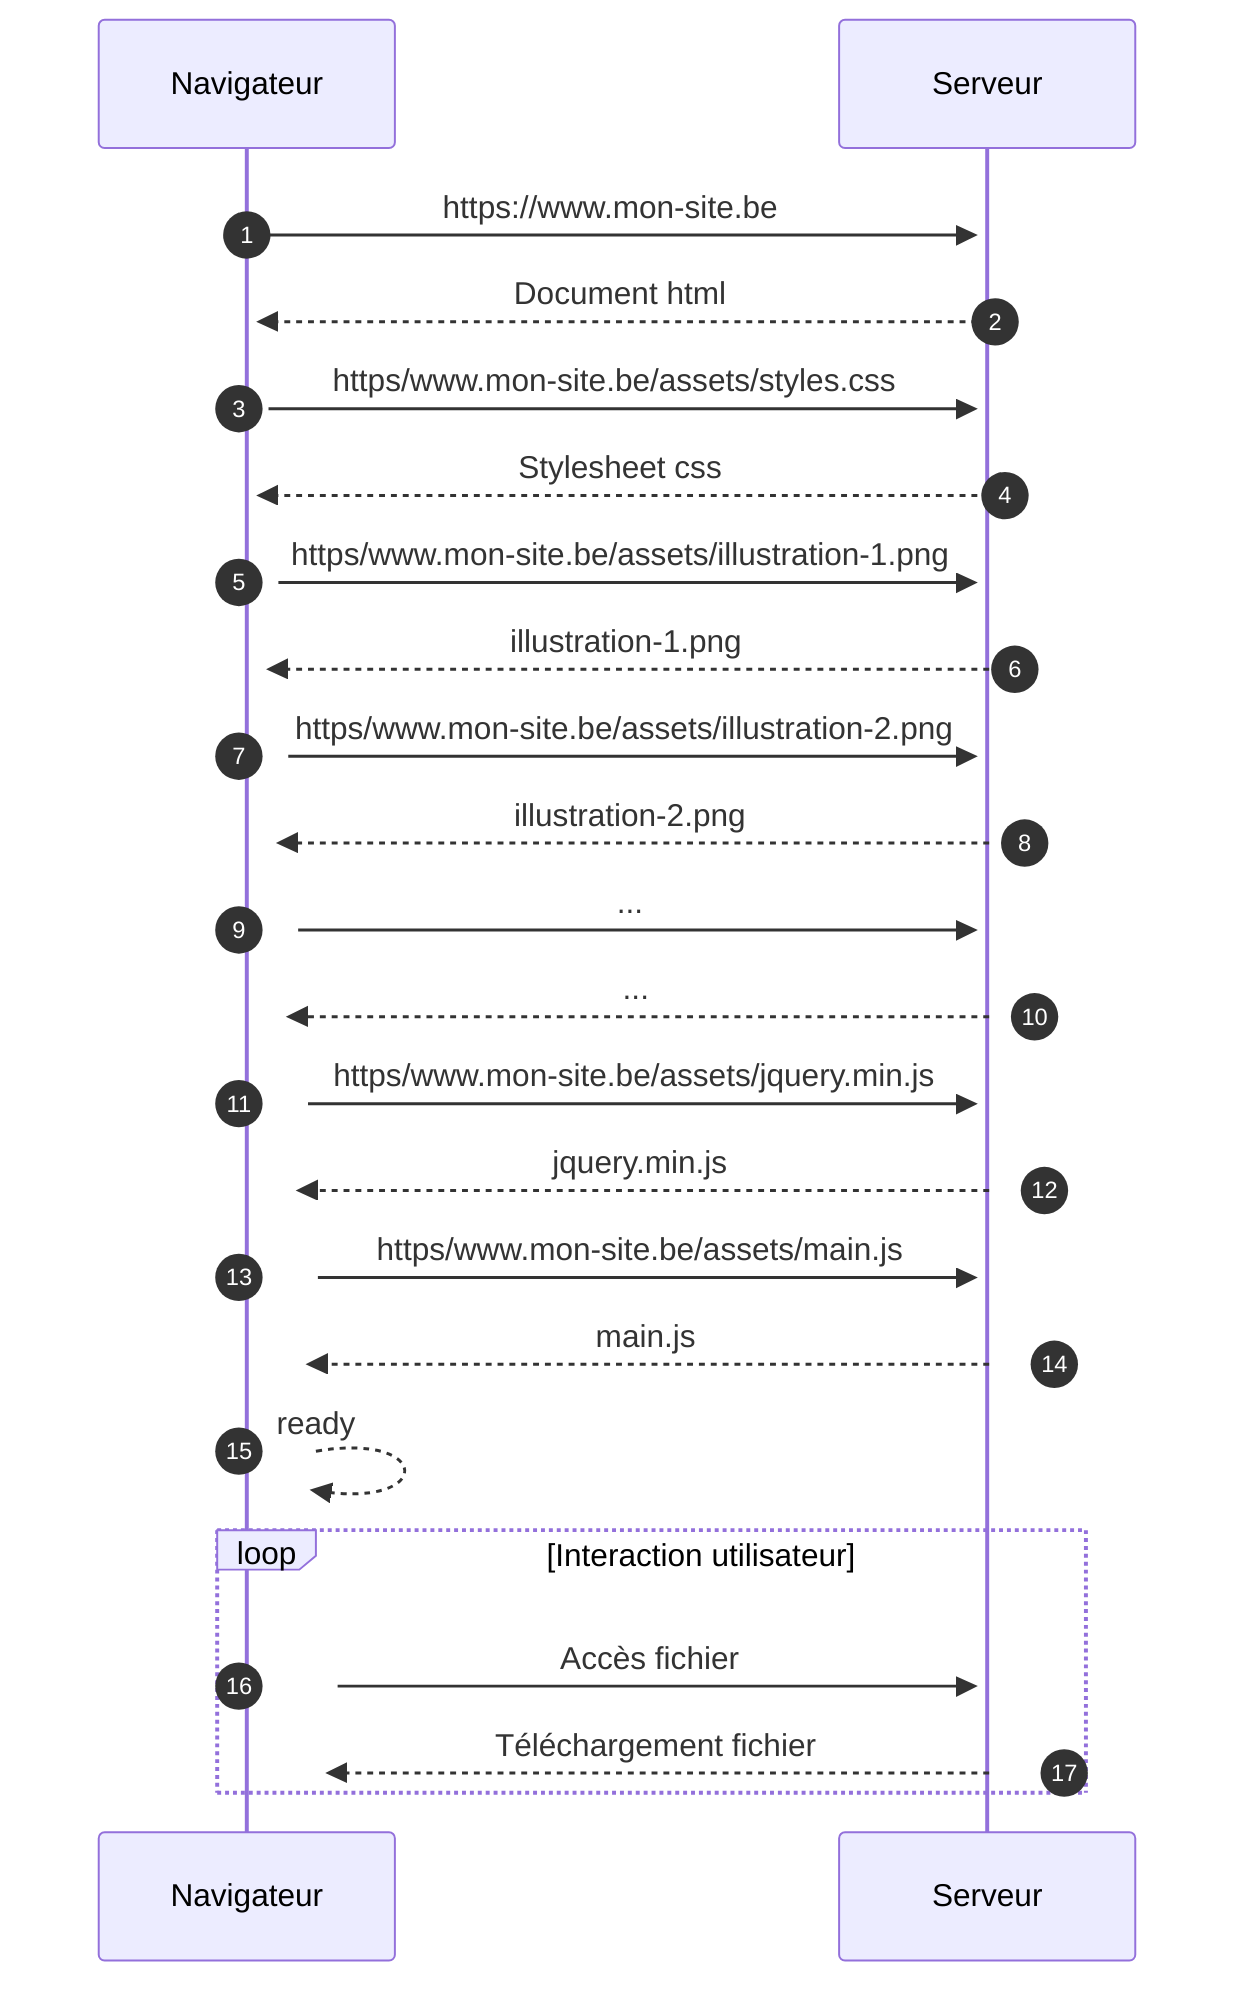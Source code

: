 sequenceDiagram
    autonumber
    Navigateur->>+Serveur: https://www.mon-site.be
    Serveur-->>+Navigateur: Document html
    Navigateur->>+Serveur: https/www.mon-site.be/assets/styles.css
    Serveur-->>+Navigateur: Stylesheet css
    Navigateur->>+Serveur: https/www.mon-site.be/assets/illustration-1.png
    Serveur-->>+Navigateur: illustration-1.png
    Navigateur->>+Serveur: https/www.mon-site.be/assets/illustration-2.png
    Serveur-->>+Navigateur: illustration-2.png
    Navigateur->>+Serveur: ...
    Serveur-->>+Navigateur: ...
    Navigateur->>+Serveur: https/www.mon-site.be/assets/jquery.min.js
    Serveur-->>+Navigateur: jquery.min.js
    Navigateur->>+Serveur: https/www.mon-site.be/assets/main.js
    Serveur-->>+Navigateur: main.js
    Navigateur-->>+Navigateur: ready
    loop Interaction utilisateur
        Navigateur->>+Serveur:  Accès fichier
        Serveur-->>+Navigateur: Téléchargement fichier
    end